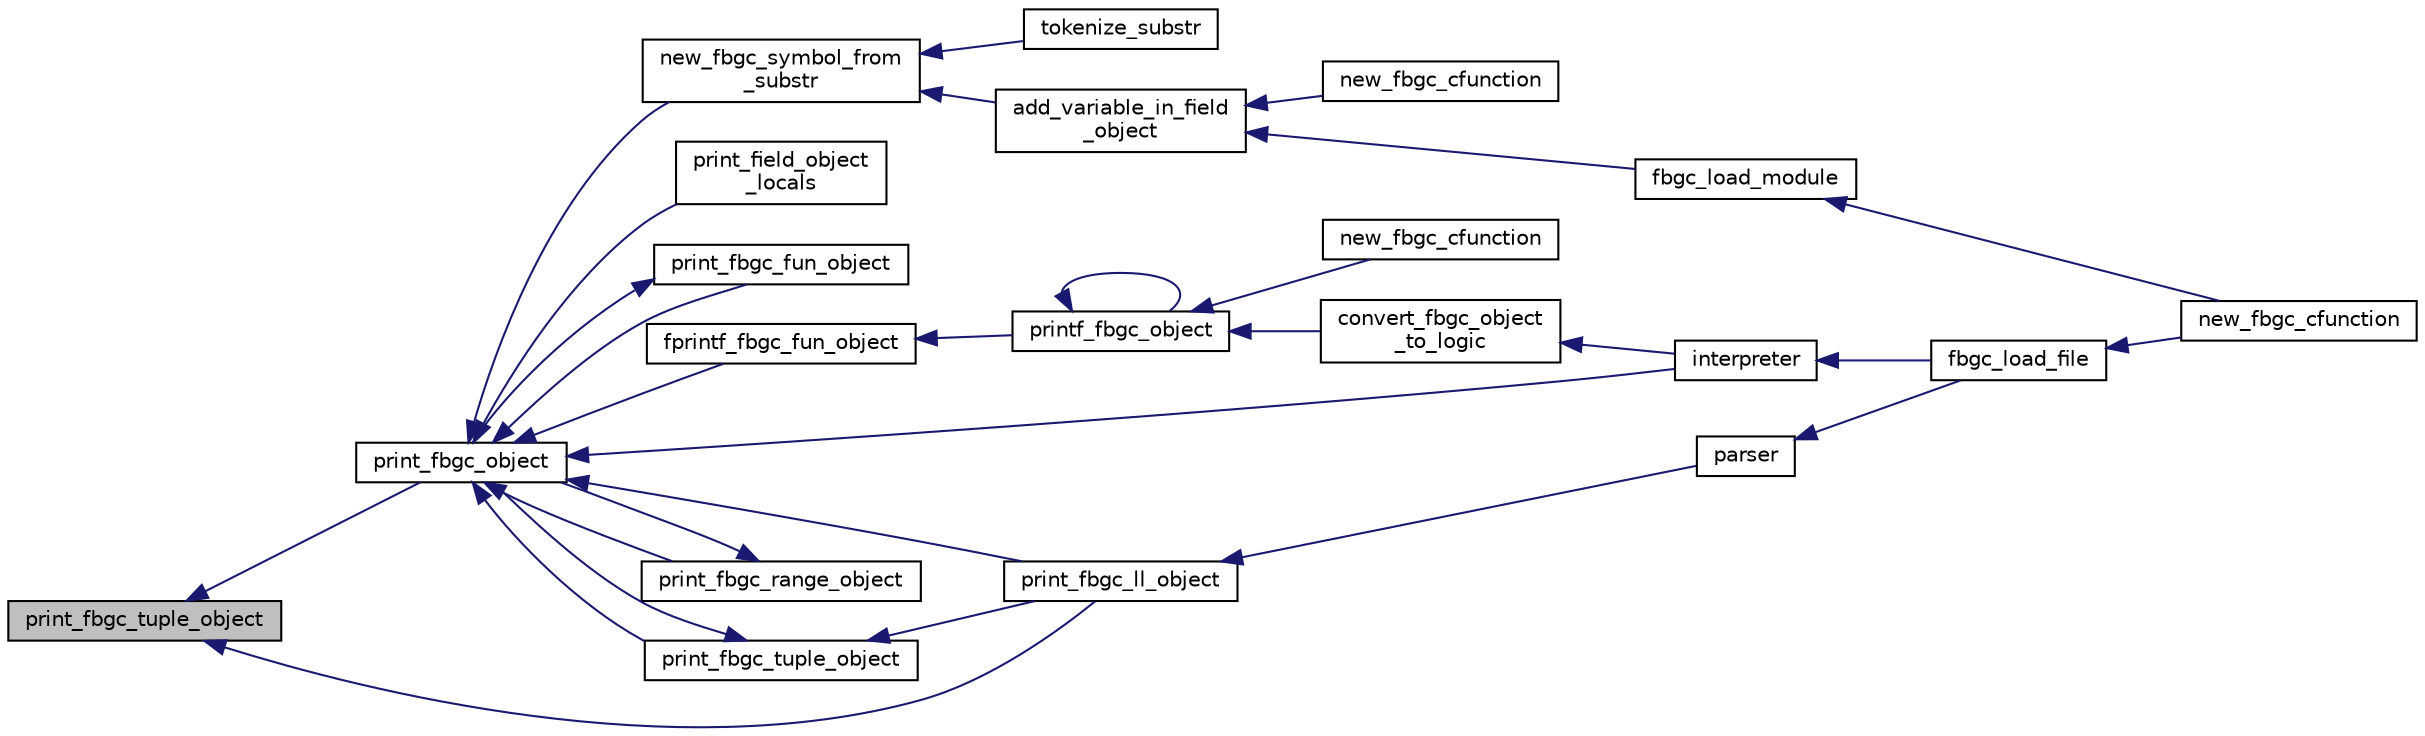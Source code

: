 digraph "print_fbgc_tuple_object"
{
  edge [fontname="Helvetica",fontsize="10",labelfontname="Helvetica",labelfontsize="10"];
  node [fontname="Helvetica",fontsize="10",shape=record];
  rankdir="LR";
  Node98 [label="print_fbgc_tuple_object",height=0.2,width=0.4,color="black", fillcolor="grey75", style="filled", fontcolor="black"];
  Node98 -> Node99 [dir="back",color="midnightblue",fontsize="10",style="solid",fontname="Helvetica"];
  Node99 [label="print_fbgc_object",height=0.2,width=0.4,color="black", fillcolor="white", style="filled",URL="$fbgc__object_8h.html#a3c27b6ebc8a5ad9202eb6f00f28c014b"];
  Node99 -> Node100 [dir="back",color="midnightblue",fontsize="10",style="solid",fontname="Helvetica"];
  Node100 [label="print_field_object\l_locals",height=0.2,width=0.4,color="black", fillcolor="white", style="filled",URL="$field__object_8h.html#af022b85fb80b3df106abb4ca425d3642"];
  Node99 -> Node101 [dir="back",color="midnightblue",fontsize="10",style="solid",fontname="Helvetica"];
  Node101 [label="print_fbgc_fun_object",height=0.2,width=0.4,color="black", fillcolor="white", style="filled",URL="$fun__object_8h.html#a36b74dd4b00ec815387ba18bae94e41d"];
  Node101 -> Node99 [dir="back",color="midnightblue",fontsize="10",style="solid",fontname="Helvetica"];
  Node99 -> Node102 [dir="back",color="midnightblue",fontsize="10",style="solid",fontname="Helvetica"];
  Node102 [label="fprintf_fbgc_fun_object",height=0.2,width=0.4,color="black", fillcolor="white", style="filled",URL="$fun__object_8h.html#a6949f7b6d871bcbe0abb28b50610652f"];
  Node102 -> Node103 [dir="back",color="midnightblue",fontsize="10",style="solid",fontname="Helvetica"];
  Node103 [label="printf_fbgc_object",height=0.2,width=0.4,color="black", fillcolor="white", style="filled",URL="$fbgc__object_8h.html#a79b110ee419e38013556f4379e724da8"];
  Node103 -> Node104 [dir="back",color="midnightblue",fontsize="10",style="solid",fontname="Helvetica"];
  Node104 [label="new_fbgc_cfunction",height=0.2,width=0.4,color="black", fillcolor="white", style="filled",URL="$fbgc__io_8c.html#a747fb58fad9eba861df1158b7acc198d"];
  Node103 -> Node103 [dir="back",color="midnightblue",fontsize="10",style="solid",fontname="Helvetica"];
  Node103 -> Node105 [dir="back",color="midnightblue",fontsize="10",style="solid",fontname="Helvetica"];
  Node105 [label="convert_fbgc_object\l_to_logic",height=0.2,width=0.4,color="black", fillcolor="white", style="filled",URL="$fbgc__object_8h.html#a53923b9b19a00332f088b8c866fb4075"];
  Node105 -> Node106 [dir="back",color="midnightblue",fontsize="10",style="solid",fontname="Helvetica"];
  Node106 [label="interpreter",height=0.2,width=0.4,color="black", fillcolor="white", style="filled",URL="$interpreter_8h.html#acb0454b55a53dfb587644f66848a0646"];
  Node106 -> Node107 [dir="back",color="midnightblue",fontsize="10",style="solid",fontname="Helvetica"];
  Node107 [label="fbgc_load_file",height=0.2,width=0.4,color="black", fillcolor="white", style="filled",URL="$fbgc_8h.html#a2aeeff0403205e54bd0dd187e4337b4a"];
  Node107 -> Node108 [dir="back",color="midnightblue",fontsize="10",style="solid",fontname="Helvetica"];
  Node108 [label="new_fbgc_cfunction",height=0.2,width=0.4,color="black", fillcolor="white", style="filled",URL="$fbgc__stl_8c.html#a23883ffe16d0cfdc1f70f3c31b650d2c"];
  Node99 -> Node106 [dir="back",color="midnightblue",fontsize="10",style="solid",fontname="Helvetica"];
  Node99 -> Node109 [dir="back",color="midnightblue",fontsize="10",style="solid",fontname="Helvetica"];
  Node109 [label="print_fbgc_ll_object",height=0.2,width=0.4,color="black", fillcolor="white", style="filled",URL="$linked__list_8h.html#a3847c1c754ad3a1c801029c980f3ae70"];
  Node109 -> Node110 [dir="back",color="midnightblue",fontsize="10",style="solid",fontname="Helvetica"];
  Node110 [label="parser",height=0.2,width=0.4,color="black", fillcolor="white", style="filled",URL="$parser_8h.html#a9128876c7bafe4207a35d10f2c7f12a8"];
  Node110 -> Node107 [dir="back",color="midnightblue",fontsize="10",style="solid",fontname="Helvetica"];
  Node99 -> Node111 [dir="back",color="midnightblue",fontsize="10",style="solid",fontname="Helvetica"];
  Node111 [label="print_fbgc_range_object",height=0.2,width=0.4,color="black", fillcolor="white", style="filled",URL="$range__object_8h.html#ab8138fb21f5d4098f82847b2354af837"];
  Node111 -> Node99 [dir="back",color="midnightblue",fontsize="10",style="solid",fontname="Helvetica"];
  Node99 -> Node112 [dir="back",color="midnightblue",fontsize="10",style="solid",fontname="Helvetica"];
  Node112 [label="new_fbgc_symbol_from\l_substr",height=0.2,width=0.4,color="black", fillcolor="white", style="filled",URL="$symbol__table_8h.html#a9c5a8de8e4db7133bc2f6718ebcb978c"];
  Node112 -> Node113 [dir="back",color="midnightblue",fontsize="10",style="solid",fontname="Helvetica"];
  Node113 [label="add_variable_in_field\l_object",height=0.2,width=0.4,color="black", fillcolor="white", style="filled",URL="$field__object_8h.html#a3b4ac96927adceb7d098f4616c9a1974"];
  Node113 -> Node114 [dir="back",color="midnightblue",fontsize="10",style="solid",fontname="Helvetica"];
  Node114 [label="new_fbgc_cfunction",height=0.2,width=0.4,color="black", fillcolor="white", style="filled",URL="$fbgc__math_8c.html#a9eb1700a5bd425c10311d25a941c3f38"];
  Node113 -> Node115 [dir="back",color="midnightblue",fontsize="10",style="solid",fontname="Helvetica"];
  Node115 [label="fbgc_load_module",height=0.2,width=0.4,color="black", fillcolor="white", style="filled",URL="$fbgc_8h.html#a028d4bd3c990b0410fe7e03543a8ed60"];
  Node115 -> Node108 [dir="back",color="midnightblue",fontsize="10",style="solid",fontname="Helvetica"];
  Node112 -> Node116 [dir="back",color="midnightblue",fontsize="10",style="solid",fontname="Helvetica"];
  Node116 [label="tokenize_substr",height=0.2,width=0.4,color="black", fillcolor="white", style="filled",URL="$relexer_8h.html#a173504636bdf2201eace271622e131f8"];
  Node99 -> Node117 [dir="back",color="midnightblue",fontsize="10",style="solid",fontname="Helvetica"];
  Node117 [label="print_fbgc_tuple_object",height=0.2,width=0.4,color="black", fillcolor="white", style="filled",URL="$tuple__object_8h.html#a43b357c743a4fa9b9f129eca739ab561"];
  Node117 -> Node99 [dir="back",color="midnightblue",fontsize="10",style="solid",fontname="Helvetica"];
  Node117 -> Node109 [dir="back",color="midnightblue",fontsize="10",style="solid",fontname="Helvetica"];
  Node98 -> Node109 [dir="back",color="midnightblue",fontsize="10",style="solid",fontname="Helvetica"];
}
